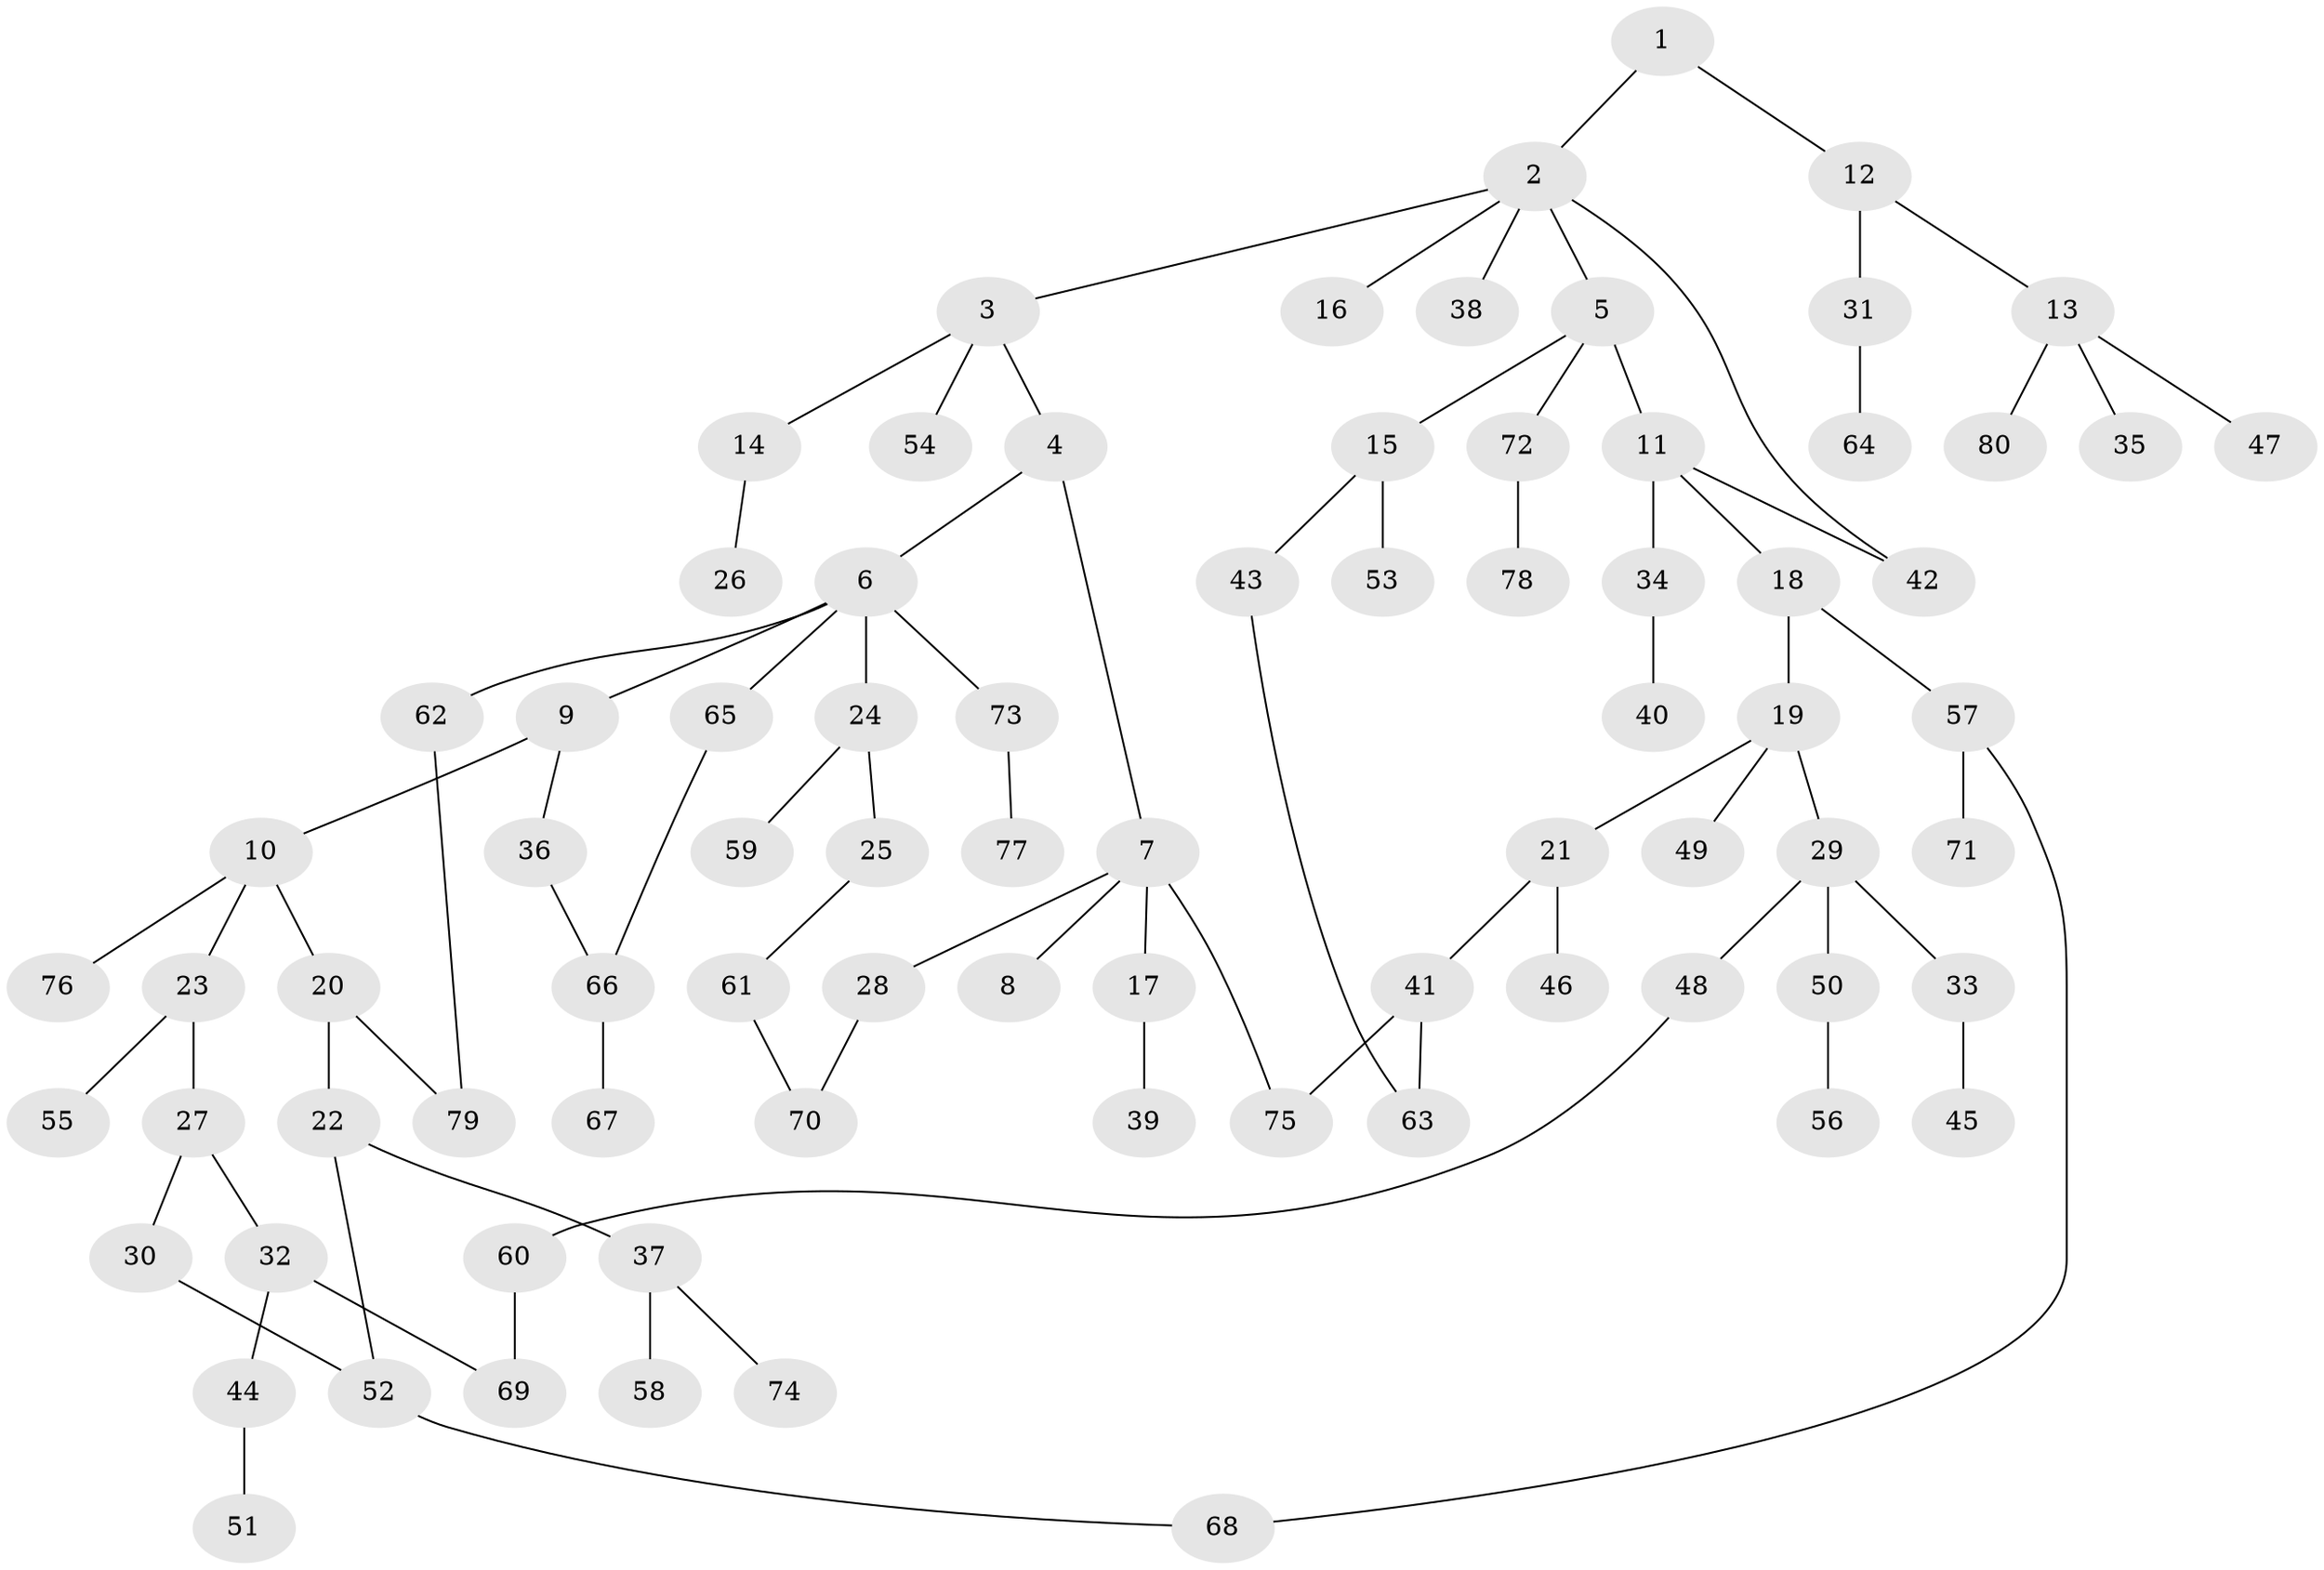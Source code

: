 // coarse degree distribution, {2: 0.26, 5: 0.04, 6: 0.02, 7: 0.02, 4: 0.08, 3: 0.22, 1: 0.36}
// Generated by graph-tools (version 1.1) at 2025/41/03/06/25 10:41:27]
// undirected, 80 vertices, 88 edges
graph export_dot {
graph [start="1"]
  node [color=gray90,style=filled];
  1;
  2;
  3;
  4;
  5;
  6;
  7;
  8;
  9;
  10;
  11;
  12;
  13;
  14;
  15;
  16;
  17;
  18;
  19;
  20;
  21;
  22;
  23;
  24;
  25;
  26;
  27;
  28;
  29;
  30;
  31;
  32;
  33;
  34;
  35;
  36;
  37;
  38;
  39;
  40;
  41;
  42;
  43;
  44;
  45;
  46;
  47;
  48;
  49;
  50;
  51;
  52;
  53;
  54;
  55;
  56;
  57;
  58;
  59;
  60;
  61;
  62;
  63;
  64;
  65;
  66;
  67;
  68;
  69;
  70;
  71;
  72;
  73;
  74;
  75;
  76;
  77;
  78;
  79;
  80;
  1 -- 2;
  1 -- 12;
  2 -- 3;
  2 -- 5;
  2 -- 16;
  2 -- 38;
  2 -- 42;
  3 -- 4;
  3 -- 14;
  3 -- 54;
  4 -- 6;
  4 -- 7;
  5 -- 11;
  5 -- 15;
  5 -- 72;
  6 -- 9;
  6 -- 24;
  6 -- 62;
  6 -- 65;
  6 -- 73;
  7 -- 8;
  7 -- 17;
  7 -- 28;
  7 -- 75;
  9 -- 10;
  9 -- 36;
  10 -- 20;
  10 -- 23;
  10 -- 76;
  11 -- 18;
  11 -- 34;
  11 -- 42;
  12 -- 13;
  12 -- 31;
  13 -- 35;
  13 -- 47;
  13 -- 80;
  14 -- 26;
  15 -- 43;
  15 -- 53;
  17 -- 39;
  18 -- 19;
  18 -- 57;
  19 -- 21;
  19 -- 29;
  19 -- 49;
  20 -- 22;
  20 -- 79;
  21 -- 41;
  21 -- 46;
  22 -- 37;
  22 -- 52;
  23 -- 27;
  23 -- 55;
  24 -- 25;
  24 -- 59;
  25 -- 61;
  27 -- 30;
  27 -- 32;
  28 -- 70;
  29 -- 33;
  29 -- 48;
  29 -- 50;
  30 -- 52;
  31 -- 64;
  32 -- 44;
  32 -- 69;
  33 -- 45;
  34 -- 40;
  36 -- 66;
  37 -- 58;
  37 -- 74;
  41 -- 75;
  41 -- 63;
  43 -- 63;
  44 -- 51;
  48 -- 60;
  50 -- 56;
  52 -- 68;
  57 -- 68;
  57 -- 71;
  60 -- 69;
  61 -- 70;
  62 -- 79;
  65 -- 66;
  66 -- 67;
  72 -- 78;
  73 -- 77;
}
